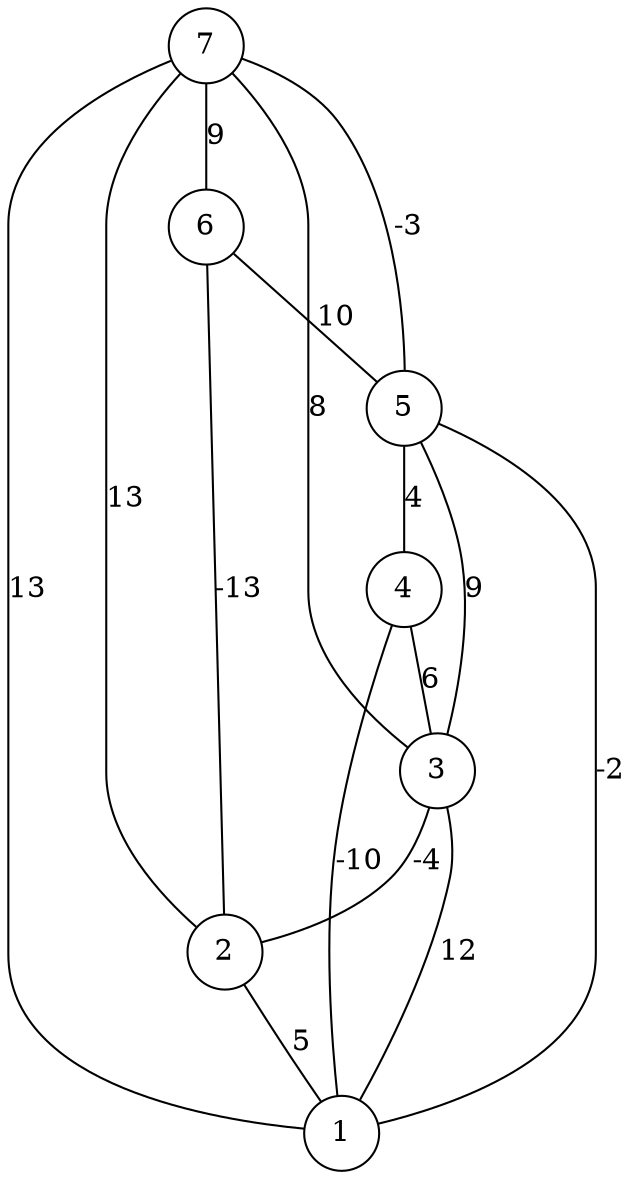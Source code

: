 graph { 
	 fontname="Helvetica,Arial,sans-serif" 
	 node [shape = circle]; 
	 7 -- 1 [label = "13"];
	 7 -- 2 [label = "13"];
	 7 -- 3 [label = "8"];
	 7 -- 5 [label = "-3"];
	 7 -- 6 [label = "9"];
	 6 -- 2 [label = "-13"];
	 6 -- 5 [label = "10"];
	 5 -- 1 [label = "-2"];
	 5 -- 3 [label = "9"];
	 5 -- 4 [label = "4"];
	 4 -- 1 [label = "-10"];
	 4 -- 3 [label = "6"];
	 3 -- 1 [label = "12"];
	 3 -- 2 [label = "-4"];
	 2 -- 1 [label = "5"];
	 1;
	 2;
	 3;
	 4;
	 5;
	 6;
	 7;
}
